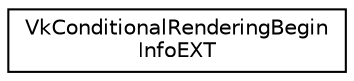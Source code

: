 digraph "Graphical Class Hierarchy"
{
 // LATEX_PDF_SIZE
  edge [fontname="Helvetica",fontsize="10",labelfontname="Helvetica",labelfontsize="10"];
  node [fontname="Helvetica",fontsize="10",shape=record];
  rankdir="LR";
  Node0 [label="VkConditionalRenderingBegin\lInfoEXT",height=0.2,width=0.4,color="black", fillcolor="white", style="filled",URL="$dc/d5b/structVkConditionalRenderingBeginInfoEXT.html",tooltip=" "];
}

